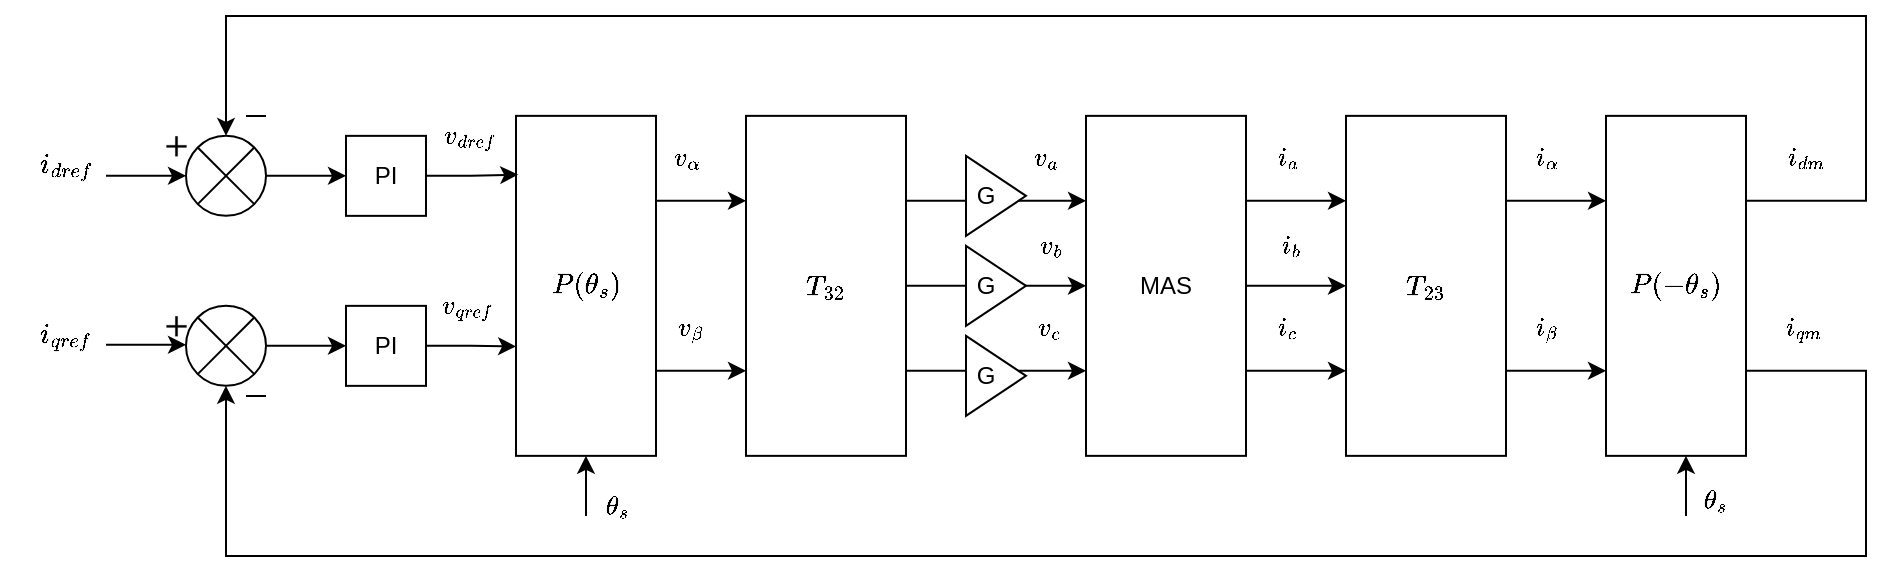 <mxfile version="23.1.1" type="device">
  <diagram name="Página-1" id="18CticHyJ66Ub70C9Mlj">
    <mxGraphModel dx="303" dy="182" grid="1" gridSize="10" guides="1" tooltips="1" connect="1" arrows="1" fold="1" page="1" pageScale="5" pageWidth="1169" pageHeight="827" math="1" shadow="0">
      <root>
        <mxCell id="0" />
        <mxCell id="1" parent="0" />
        <mxCell id="sVLvqpojGDzog6fsUabl-5" style="edgeStyle=orthogonalEdgeStyle;rounded=0;orthogonalLoop=1;jettySize=auto;html=1;exitX=1;exitY=0.25;exitDx=0;exitDy=0;entryX=0;entryY=0.25;entryDx=0;entryDy=0;" edge="1" parent="1" source="sVLvqpojGDzog6fsUabl-1" target="sVLvqpojGDzog6fsUabl-2">
          <mxGeometry relative="1" as="geometry" />
        </mxCell>
        <mxCell id="sVLvqpojGDzog6fsUabl-55" value="$$i_a$$" style="edgeLabel;html=1;align=center;verticalAlign=middle;resizable=0;points=[];" vertex="1" connectable="0" parent="sVLvqpojGDzog6fsUabl-5">
          <mxGeometry x="-0.166" y="1" relative="1" as="geometry">
            <mxPoint y="-21" as="offset" />
          </mxGeometry>
        </mxCell>
        <mxCell id="sVLvqpojGDzog6fsUabl-6" style="edgeStyle=orthogonalEdgeStyle;rounded=0;orthogonalLoop=1;jettySize=auto;html=1;exitX=1;exitY=0.5;exitDx=0;exitDy=0;entryX=0;entryY=0.5;entryDx=0;entryDy=0;" edge="1" parent="1" source="sVLvqpojGDzog6fsUabl-1" target="sVLvqpojGDzog6fsUabl-2">
          <mxGeometry relative="1" as="geometry" />
        </mxCell>
        <mxCell id="sVLvqpojGDzog6fsUabl-56" value="$$i_b$$" style="edgeLabel;html=1;align=center;verticalAlign=middle;resizable=0;points=[];" vertex="1" connectable="0" parent="sVLvqpojGDzog6fsUabl-6">
          <mxGeometry x="-0.126" y="-1" relative="1" as="geometry">
            <mxPoint y="-21" as="offset" />
          </mxGeometry>
        </mxCell>
        <mxCell id="sVLvqpojGDzog6fsUabl-7" style="edgeStyle=orthogonalEdgeStyle;rounded=0;orthogonalLoop=1;jettySize=auto;html=1;exitX=1;exitY=0.75;exitDx=0;exitDy=0;entryX=0;entryY=0.75;entryDx=0;entryDy=0;" edge="1" parent="1" source="sVLvqpojGDzog6fsUabl-1" target="sVLvqpojGDzog6fsUabl-2">
          <mxGeometry relative="1" as="geometry" />
        </mxCell>
        <mxCell id="sVLvqpojGDzog6fsUabl-57" value="$$i_c$$" style="edgeLabel;html=1;align=center;verticalAlign=middle;resizable=0;points=[];" vertex="1" connectable="0" parent="sVLvqpojGDzog6fsUabl-7">
          <mxGeometry x="-0.006" y="2" relative="1" as="geometry">
            <mxPoint x="-5" y="-20" as="offset" />
          </mxGeometry>
        </mxCell>
        <mxCell id="sVLvqpojGDzog6fsUabl-1" value="MAS" style="rounded=0;whiteSpace=wrap;html=1;" vertex="1" parent="1">
          <mxGeometry x="800" y="269.93" width="80" height="170" as="geometry" />
        </mxCell>
        <mxCell id="sVLvqpojGDzog6fsUabl-22" style="edgeStyle=orthogonalEdgeStyle;rounded=0;orthogonalLoop=1;jettySize=auto;html=1;exitX=1;exitY=0.25;exitDx=0;exitDy=0;entryX=0;entryY=0.25;entryDx=0;entryDy=0;" edge="1" parent="1" source="sVLvqpojGDzog6fsUabl-2" target="sVLvqpojGDzog6fsUabl-21">
          <mxGeometry relative="1" as="geometry" />
        </mxCell>
        <mxCell id="sVLvqpojGDzog6fsUabl-58" value="$$i_\alpha$$" style="edgeLabel;html=1;align=center;verticalAlign=middle;resizable=0;points=[];" vertex="1" connectable="0" parent="sVLvqpojGDzog6fsUabl-22">
          <mxGeometry x="-0.286" y="6" relative="1" as="geometry">
            <mxPoint x="2" y="-16" as="offset" />
          </mxGeometry>
        </mxCell>
        <mxCell id="sVLvqpojGDzog6fsUabl-23" style="edgeStyle=orthogonalEdgeStyle;rounded=0;orthogonalLoop=1;jettySize=auto;html=1;exitX=1;exitY=0.75;exitDx=0;exitDy=0;entryX=0;entryY=0.75;entryDx=0;entryDy=0;" edge="1" parent="1" source="sVLvqpojGDzog6fsUabl-2" target="sVLvqpojGDzog6fsUabl-21">
          <mxGeometry relative="1" as="geometry" />
        </mxCell>
        <mxCell id="sVLvqpojGDzog6fsUabl-59" value="$$i_\beta$$" style="edgeLabel;html=1;align=center;verticalAlign=middle;resizable=0;points=[];" vertex="1" connectable="0" parent="sVLvqpojGDzog6fsUabl-23">
          <mxGeometry x="0.114" relative="1" as="geometry">
            <mxPoint x="-8" y="-22" as="offset" />
          </mxGeometry>
        </mxCell>
        <mxCell id="sVLvqpojGDzog6fsUabl-2" value="$$T_{23}$$" style="rounded=0;whiteSpace=wrap;html=1;" vertex="1" parent="1">
          <mxGeometry x="930" y="269.93" width="80" height="170" as="geometry" />
        </mxCell>
        <mxCell id="sVLvqpojGDzog6fsUabl-10" style="edgeStyle=orthogonalEdgeStyle;rounded=0;orthogonalLoop=1;jettySize=auto;html=1;entryX=0;entryY=0.5;entryDx=0;entryDy=0;" edge="1" parent="1" source="sVLvqpojGDzog6fsUabl-3" target="sVLvqpojGDzog6fsUabl-1">
          <mxGeometry relative="1" as="geometry" />
        </mxCell>
        <mxCell id="sVLvqpojGDzog6fsUabl-53" value="$$v_b$$" style="edgeLabel;html=1;align=center;verticalAlign=middle;resizable=0;points=[];" vertex="1" connectable="0" parent="sVLvqpojGDzog6fsUabl-10">
          <mxGeometry x="0.597" y="1" relative="1" as="geometry">
            <mxPoint y="-19" as="offset" />
          </mxGeometry>
        </mxCell>
        <mxCell id="sVLvqpojGDzog6fsUabl-11" style="edgeStyle=orthogonalEdgeStyle;rounded=0;orthogonalLoop=1;jettySize=auto;html=1;exitX=1;exitY=0.25;exitDx=0;exitDy=0;entryX=0;entryY=0.25;entryDx=0;entryDy=0;" edge="1" parent="1" source="sVLvqpojGDzog6fsUabl-3" target="sVLvqpojGDzog6fsUabl-1">
          <mxGeometry relative="1" as="geometry" />
        </mxCell>
        <mxCell id="sVLvqpojGDzog6fsUabl-54" value="$$v_a$$" style="edgeLabel;html=1;align=center;verticalAlign=middle;resizable=0;points=[];" vertex="1" connectable="0" parent="sVLvqpojGDzog6fsUabl-11">
          <mxGeometry x="0.552" y="-1" relative="1" as="geometry">
            <mxPoint y="-23" as="offset" />
          </mxGeometry>
        </mxCell>
        <mxCell id="sVLvqpojGDzog6fsUabl-12" style="edgeStyle=orthogonalEdgeStyle;rounded=0;orthogonalLoop=1;jettySize=auto;html=1;exitX=1;exitY=0.75;exitDx=0;exitDy=0;entryX=0;entryY=0.75;entryDx=0;entryDy=0;" edge="1" parent="1" source="sVLvqpojGDzog6fsUabl-3" target="sVLvqpojGDzog6fsUabl-1">
          <mxGeometry relative="1" as="geometry" />
        </mxCell>
        <mxCell id="sVLvqpojGDzog6fsUabl-51" value="$$v_c$$" style="edgeLabel;html=1;align=center;verticalAlign=middle;resizable=0;points=[];" vertex="1" connectable="0" parent="sVLvqpojGDzog6fsUabl-12">
          <mxGeometry x="0.575" y="3" relative="1" as="geometry">
            <mxPoint y="-19" as="offset" />
          </mxGeometry>
        </mxCell>
        <mxCell id="sVLvqpojGDzog6fsUabl-3" value="$$T_{32}$$" style="rounded=0;whiteSpace=wrap;html=1;" vertex="1" parent="1">
          <mxGeometry x="630" y="269.93" width="80" height="170" as="geometry" />
        </mxCell>
        <mxCell id="sVLvqpojGDzog6fsUabl-19" style="edgeStyle=orthogonalEdgeStyle;rounded=0;orthogonalLoop=1;jettySize=auto;html=1;exitX=1;exitY=0.25;exitDx=0;exitDy=0;entryX=0;entryY=0.25;entryDx=0;entryDy=0;" edge="1" parent="1" source="sVLvqpojGDzog6fsUabl-4" target="sVLvqpojGDzog6fsUabl-3">
          <mxGeometry relative="1" as="geometry" />
        </mxCell>
        <mxCell id="sVLvqpojGDzog6fsUabl-60" value="$$v_\alpha$$" style="edgeLabel;html=1;align=center;verticalAlign=middle;resizable=0;points=[];" vertex="1" connectable="0" parent="sVLvqpojGDzog6fsUabl-19">
          <mxGeometry x="-0.34" y="3" relative="1" as="geometry">
            <mxPoint y="-19" as="offset" />
          </mxGeometry>
        </mxCell>
        <mxCell id="sVLvqpojGDzog6fsUabl-20" style="edgeStyle=orthogonalEdgeStyle;rounded=0;orthogonalLoop=1;jettySize=auto;html=1;exitX=1;exitY=0.75;exitDx=0;exitDy=0;entryX=0;entryY=0.75;entryDx=0;entryDy=0;" edge="1" parent="1" source="sVLvqpojGDzog6fsUabl-4" target="sVLvqpojGDzog6fsUabl-3">
          <mxGeometry relative="1" as="geometry" />
        </mxCell>
        <mxCell id="sVLvqpojGDzog6fsUabl-61" value="$$v_\beta$$" style="edgeLabel;html=1;align=center;verticalAlign=middle;resizable=0;points=[];" vertex="1" connectable="0" parent="sVLvqpojGDzog6fsUabl-20">
          <mxGeometry x="-0.251" y="-1" relative="1" as="geometry">
            <mxPoint y="-23" as="offset" />
          </mxGeometry>
        </mxCell>
        <mxCell id="sVLvqpojGDzog6fsUabl-4" value="$$P(\theta_s)$$" style="rounded=0;whiteSpace=wrap;html=1;" vertex="1" parent="1">
          <mxGeometry x="515" y="269.93" width="70" height="170" as="geometry" />
        </mxCell>
        <mxCell id="sVLvqpojGDzog6fsUabl-8" value="" style="triangle;whiteSpace=wrap;html=1;" vertex="1" parent="1">
          <mxGeometry x="740" y="289.93" width="30" height="40" as="geometry" />
        </mxCell>
        <mxCell id="sVLvqpojGDzog6fsUabl-9" value="G" style="text;html=1;strokeColor=none;fillColor=none;align=center;verticalAlign=middle;whiteSpace=wrap;rounded=0;" vertex="1" parent="1">
          <mxGeometry x="740" y="299.93" width="20" height="20" as="geometry" />
        </mxCell>
        <mxCell id="sVLvqpojGDzog6fsUabl-13" value="" style="triangle;whiteSpace=wrap;html=1;" vertex="1" parent="1">
          <mxGeometry x="740" y="379.93" width="30" height="40" as="geometry" />
        </mxCell>
        <mxCell id="sVLvqpojGDzog6fsUabl-14" value="G" style="text;html=1;strokeColor=none;fillColor=none;align=center;verticalAlign=middle;whiteSpace=wrap;rounded=0;" vertex="1" parent="1">
          <mxGeometry x="740" y="389.93" width="20" height="20" as="geometry" />
        </mxCell>
        <mxCell id="sVLvqpojGDzog6fsUabl-15" value="" style="triangle;whiteSpace=wrap;html=1;" vertex="1" parent="1">
          <mxGeometry x="740" y="334.93" width="30" height="40" as="geometry" />
        </mxCell>
        <mxCell id="sVLvqpojGDzog6fsUabl-16" value="G" style="text;html=1;strokeColor=none;fillColor=none;align=center;verticalAlign=middle;whiteSpace=wrap;rounded=0;" vertex="1" parent="1">
          <mxGeometry x="740" y="344.93" width="20" height="20" as="geometry" />
        </mxCell>
        <mxCell id="sVLvqpojGDzog6fsUabl-47" style="edgeStyle=orthogonalEdgeStyle;rounded=0;orthogonalLoop=1;jettySize=auto;html=1;exitX=1;exitY=0.25;exitDx=0;exitDy=0;entryX=0.5;entryY=0;entryDx=0;entryDy=0;" edge="1" parent="1" source="sVLvqpojGDzog6fsUabl-21" target="sVLvqpojGDzog6fsUabl-33">
          <mxGeometry relative="1" as="geometry">
            <Array as="points">
              <mxPoint x="1190" y="312" />
              <mxPoint x="1190" y="220" />
              <mxPoint x="370" y="220" />
            </Array>
          </mxGeometry>
        </mxCell>
        <mxCell id="sVLvqpojGDzog6fsUabl-63" value="$$i_{dm}$$" style="edgeLabel;html=1;align=center;verticalAlign=middle;resizable=0;points=[];" vertex="1" connectable="0" parent="sVLvqpojGDzog6fsUabl-47">
          <mxGeometry x="-0.943" y="-1" relative="1" as="geometry">
            <mxPoint y="-23" as="offset" />
          </mxGeometry>
        </mxCell>
        <mxCell id="sVLvqpojGDzog6fsUabl-48" style="edgeStyle=orthogonalEdgeStyle;rounded=0;orthogonalLoop=1;jettySize=auto;html=1;exitX=1;exitY=0.75;exitDx=0;exitDy=0;entryX=0.5;entryY=1;entryDx=0;entryDy=0;" edge="1" parent="1" source="sVLvqpojGDzog6fsUabl-21" target="sVLvqpojGDzog6fsUabl-37">
          <mxGeometry relative="1" as="geometry">
            <Array as="points">
              <mxPoint x="1190" y="397" />
              <mxPoint x="1190" y="490" />
              <mxPoint x="370" y="490" />
            </Array>
          </mxGeometry>
        </mxCell>
        <mxCell id="sVLvqpojGDzog6fsUabl-62" value="$$i_{qm}$$" style="edgeLabel;html=1;align=center;verticalAlign=middle;resizable=0;points=[];" vertex="1" connectable="0" parent="sVLvqpojGDzog6fsUabl-48">
          <mxGeometry x="-0.946" y="-1" relative="1" as="geometry">
            <mxPoint y="-23" as="offset" />
          </mxGeometry>
        </mxCell>
        <mxCell id="sVLvqpojGDzog6fsUabl-21" value="$$P(-\theta_s)$$" style="rounded=0;whiteSpace=wrap;html=1;" vertex="1" parent="1">
          <mxGeometry x="1060" y="269.93" width="70" height="170" as="geometry" />
        </mxCell>
        <mxCell id="sVLvqpojGDzog6fsUabl-24" value="PI" style="rounded=0;whiteSpace=wrap;html=1;" vertex="1" parent="1">
          <mxGeometry x="430" y="364.93" width="40" height="40" as="geometry" />
        </mxCell>
        <mxCell id="sVLvqpojGDzog6fsUabl-25" value="PI" style="rounded=0;whiteSpace=wrap;html=1;" vertex="1" parent="1">
          <mxGeometry x="430" y="279.93" width="40" height="40" as="geometry" />
        </mxCell>
        <mxCell id="sVLvqpojGDzog6fsUabl-31" style="edgeStyle=orthogonalEdgeStyle;rounded=0;orthogonalLoop=1;jettySize=auto;html=1;entryX=0.016;entryY=0.173;entryDx=0;entryDy=0;entryPerimeter=0;" edge="1" parent="1" source="sVLvqpojGDzog6fsUabl-25" target="sVLvqpojGDzog6fsUabl-4">
          <mxGeometry relative="1" as="geometry" />
        </mxCell>
        <mxCell id="sVLvqpojGDzog6fsUabl-67" value="$$v_{dref}$$" style="edgeLabel;html=1;align=center;verticalAlign=middle;resizable=0;points=[];" vertex="1" connectable="0" parent="sVLvqpojGDzog6fsUabl-31">
          <mxGeometry x="-0.346" y="3" relative="1" as="geometry">
            <mxPoint x="5" y="-17" as="offset" />
          </mxGeometry>
        </mxCell>
        <mxCell id="sVLvqpojGDzog6fsUabl-32" style="edgeStyle=orthogonalEdgeStyle;rounded=0;orthogonalLoop=1;jettySize=auto;html=1;entryX=0.001;entryY=0.678;entryDx=0;entryDy=0;entryPerimeter=0;" edge="1" parent="1" source="sVLvqpojGDzog6fsUabl-24" target="sVLvqpojGDzog6fsUabl-4">
          <mxGeometry relative="1" as="geometry" />
        </mxCell>
        <mxCell id="sVLvqpojGDzog6fsUabl-68" value="$$v_{qref}$$" style="edgeLabel;html=1;align=center;verticalAlign=middle;resizable=0;points=[];" vertex="1" connectable="0" parent="sVLvqpojGDzog6fsUabl-32">
          <mxGeometry x="-0.15" y="1" relative="1" as="geometry">
            <mxPoint y="-19" as="offset" />
          </mxGeometry>
        </mxCell>
        <mxCell id="sVLvqpojGDzog6fsUabl-36" style="edgeStyle=orthogonalEdgeStyle;rounded=0;orthogonalLoop=1;jettySize=auto;html=1;entryX=0;entryY=0.5;entryDx=0;entryDy=0;" edge="1" parent="1" source="sVLvqpojGDzog6fsUabl-33" target="sVLvqpojGDzog6fsUabl-25">
          <mxGeometry relative="1" as="geometry" />
        </mxCell>
        <mxCell id="sVLvqpojGDzog6fsUabl-33" value="" style="ellipse;whiteSpace=wrap;html=1;aspect=fixed;" vertex="1" parent="1">
          <mxGeometry x="350" y="279.93" width="40" height="40" as="geometry" />
        </mxCell>
        <mxCell id="sVLvqpojGDzog6fsUabl-34" value="" style="endArrow=none;html=1;rounded=0;entryX=1;entryY=0;entryDx=0;entryDy=0;exitX=0;exitY=1;exitDx=0;exitDy=0;" edge="1" parent="1" source="sVLvqpojGDzog6fsUabl-33" target="sVLvqpojGDzog6fsUabl-33">
          <mxGeometry width="50" height="50" relative="1" as="geometry">
            <mxPoint x="345" y="324.93" as="sourcePoint" />
            <mxPoint x="395" y="274.93" as="targetPoint" />
          </mxGeometry>
        </mxCell>
        <mxCell id="sVLvqpojGDzog6fsUabl-35" value="" style="endArrow=none;html=1;rounded=0;exitX=0;exitY=0;exitDx=0;exitDy=0;entryX=1;entryY=1;entryDx=0;entryDy=0;" edge="1" parent="1" source="sVLvqpojGDzog6fsUabl-33" target="sVLvqpojGDzog6fsUabl-33">
          <mxGeometry width="50" height="50" relative="1" as="geometry">
            <mxPoint x="345" y="269.93" as="sourcePoint" />
            <mxPoint x="390" y="324.93" as="targetPoint" />
          </mxGeometry>
        </mxCell>
        <mxCell id="sVLvqpojGDzog6fsUabl-40" style="edgeStyle=orthogonalEdgeStyle;rounded=0;orthogonalLoop=1;jettySize=auto;html=1;entryX=0;entryY=0.5;entryDx=0;entryDy=0;" edge="1" parent="1" source="sVLvqpojGDzog6fsUabl-37" target="sVLvqpojGDzog6fsUabl-24">
          <mxGeometry relative="1" as="geometry" />
        </mxCell>
        <mxCell id="sVLvqpojGDzog6fsUabl-37" value="" style="ellipse;whiteSpace=wrap;html=1;aspect=fixed;" vertex="1" parent="1">
          <mxGeometry x="350" y="364.93" width="40" height="40" as="geometry" />
        </mxCell>
        <mxCell id="sVLvqpojGDzog6fsUabl-38" value="" style="endArrow=none;html=1;rounded=0;entryX=1;entryY=0;entryDx=0;entryDy=0;exitX=0;exitY=1;exitDx=0;exitDy=0;" edge="1" parent="1" source="sVLvqpojGDzog6fsUabl-37" target="sVLvqpojGDzog6fsUabl-37">
          <mxGeometry width="50" height="50" relative="1" as="geometry">
            <mxPoint x="345" y="409.93" as="sourcePoint" />
            <mxPoint x="395" y="359.93" as="targetPoint" />
          </mxGeometry>
        </mxCell>
        <mxCell id="sVLvqpojGDzog6fsUabl-39" value="" style="endArrow=none;html=1;rounded=0;exitX=0;exitY=0;exitDx=0;exitDy=0;entryX=1;entryY=1;entryDx=0;entryDy=0;" edge="1" parent="1" source="sVLvqpojGDzog6fsUabl-37" target="sVLvqpojGDzog6fsUabl-37">
          <mxGeometry width="50" height="50" relative="1" as="geometry">
            <mxPoint x="345" y="354.93" as="sourcePoint" />
            <mxPoint x="390" y="409.93" as="targetPoint" />
          </mxGeometry>
        </mxCell>
        <mxCell id="sVLvqpojGDzog6fsUabl-41" value="" style="endArrow=classic;html=1;rounded=0;" edge="1" parent="1">
          <mxGeometry width="50" height="50" relative="1" as="geometry">
            <mxPoint x="310" y="299.93" as="sourcePoint" />
            <mxPoint x="350" y="299.93" as="targetPoint" />
          </mxGeometry>
        </mxCell>
        <mxCell id="sVLvqpojGDzog6fsUabl-46" value="" style="endArrow=classic;html=1;rounded=0;" edge="1" parent="1">
          <mxGeometry width="50" height="50" relative="1" as="geometry">
            <mxPoint x="310" y="384.43" as="sourcePoint" />
            <mxPoint x="350" y="384.43" as="targetPoint" />
          </mxGeometry>
        </mxCell>
        <mxCell id="sVLvqpojGDzog6fsUabl-65" value="$$i_{dref}$$" style="text;html=1;strokeColor=none;fillColor=none;align=center;verticalAlign=middle;whiteSpace=wrap;rounded=0;" vertex="1" parent="1">
          <mxGeometry x="260" y="279.93" width="60" height="30" as="geometry" />
        </mxCell>
        <mxCell id="sVLvqpojGDzog6fsUabl-66" value="$$i_{qref}$$" style="text;html=1;strokeColor=none;fillColor=none;align=center;verticalAlign=middle;whiteSpace=wrap;rounded=0;" vertex="1" parent="1">
          <mxGeometry x="260" y="364.93" width="60" height="30" as="geometry" />
        </mxCell>
        <mxCell id="sVLvqpojGDzog6fsUabl-74" value="" style="shape=cross;whiteSpace=wrap;html=1;strokeColor=default;strokeWidth=0.1;size=0.12;fillColor=#000000;" vertex="1" parent="1">
          <mxGeometry x="340" y="279.93" width="10" height="10" as="geometry" />
        </mxCell>
        <mxCell id="sVLvqpojGDzog6fsUabl-81" value="" style="shape=cross;whiteSpace=wrap;html=1;strokeColor=default;strokeWidth=0.1;size=0.12;fillColor=#000000;" vertex="1" parent="1">
          <mxGeometry x="340" y="369.93" width="10" height="10" as="geometry" />
        </mxCell>
        <mxCell id="sVLvqpojGDzog6fsUabl-82" value="" style="endArrow=none;html=1;rounded=0;" edge="1" parent="1">
          <mxGeometry width="50" height="50" relative="1" as="geometry">
            <mxPoint x="390" y="270" as="sourcePoint" />
            <mxPoint x="380" y="270" as="targetPoint" />
          </mxGeometry>
        </mxCell>
        <mxCell id="sVLvqpojGDzog6fsUabl-83" value="" style="endArrow=none;html=1;rounded=0;" edge="1" parent="1">
          <mxGeometry width="50" height="50" relative="1" as="geometry">
            <mxPoint x="380" y="410" as="sourcePoint" />
            <mxPoint x="390" y="410" as="targetPoint" />
          </mxGeometry>
        </mxCell>
        <mxCell id="sVLvqpojGDzog6fsUabl-84" value="" style="endArrow=classic;html=1;rounded=0;" edge="1" parent="1">
          <mxGeometry width="50" height="50" relative="1" as="geometry">
            <mxPoint x="1100" y="470" as="sourcePoint" />
            <mxPoint x="1100" y="439.93" as="targetPoint" />
          </mxGeometry>
        </mxCell>
        <mxCell id="sVLvqpojGDzog6fsUabl-85" value="$$\theta_s$$" style="edgeLabel;html=1;align=center;verticalAlign=middle;resizable=0;points=[];" vertex="1" connectable="0" parent="1">
          <mxGeometry x="1110.004" y="470.004" as="geometry">
            <mxPoint x="4" y="-8" as="offset" />
          </mxGeometry>
        </mxCell>
        <mxCell id="sVLvqpojGDzog6fsUabl-86" value="" style="endArrow=classic;html=1;rounded=0;entryX=0.5;entryY=1;entryDx=0;entryDy=0;" edge="1" parent="1" target="sVLvqpojGDzog6fsUabl-4">
          <mxGeometry width="50" height="50" relative="1" as="geometry">
            <mxPoint x="550" y="470" as="sourcePoint" />
            <mxPoint x="1110" y="449.93" as="targetPoint" />
          </mxGeometry>
        </mxCell>
        <mxCell id="sVLvqpojGDzog6fsUabl-87" value="$$\theta_s$$" style="edgeLabel;html=1;align=center;verticalAlign=middle;resizable=0;points=[];" vertex="1" connectable="0" parent="1">
          <mxGeometry x="1130.004" y="480.004" as="geometry">
            <mxPoint x="-565" y="-15" as="offset" />
          </mxGeometry>
        </mxCell>
      </root>
    </mxGraphModel>
  </diagram>
</mxfile>
